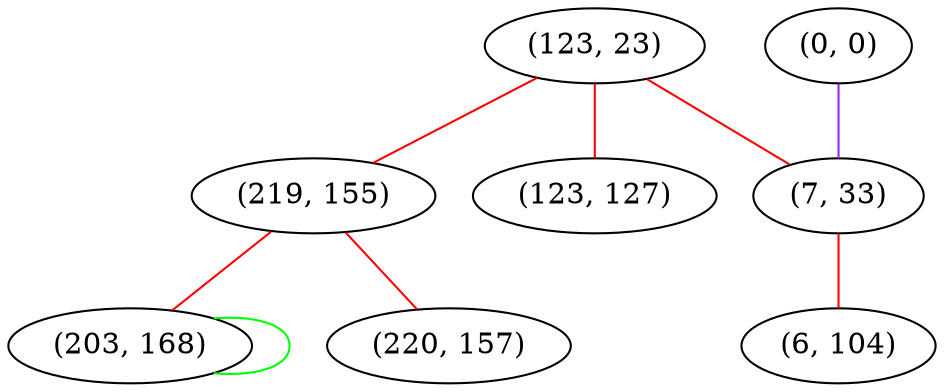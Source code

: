 graph "" {
"(123, 23)";
"(0, 0)";
"(219, 155)";
"(7, 33)";
"(203, 168)";
"(220, 157)";
"(123, 127)";
"(6, 104)";
"(123, 23)" -- "(123, 127)"  [color=red, key=0, weight=1];
"(123, 23)" -- "(219, 155)"  [color=red, key=0, weight=1];
"(123, 23)" -- "(7, 33)"  [color=red, key=0, weight=1];
"(0, 0)" -- "(7, 33)"  [color=purple, key=0, weight=4];
"(219, 155)" -- "(203, 168)"  [color=red, key=0, weight=1];
"(219, 155)" -- "(220, 157)"  [color=red, key=0, weight=1];
"(7, 33)" -- "(6, 104)"  [color=red, key=0, weight=1];
"(203, 168)" -- "(203, 168)"  [color=green, key=0, weight=2];
}
